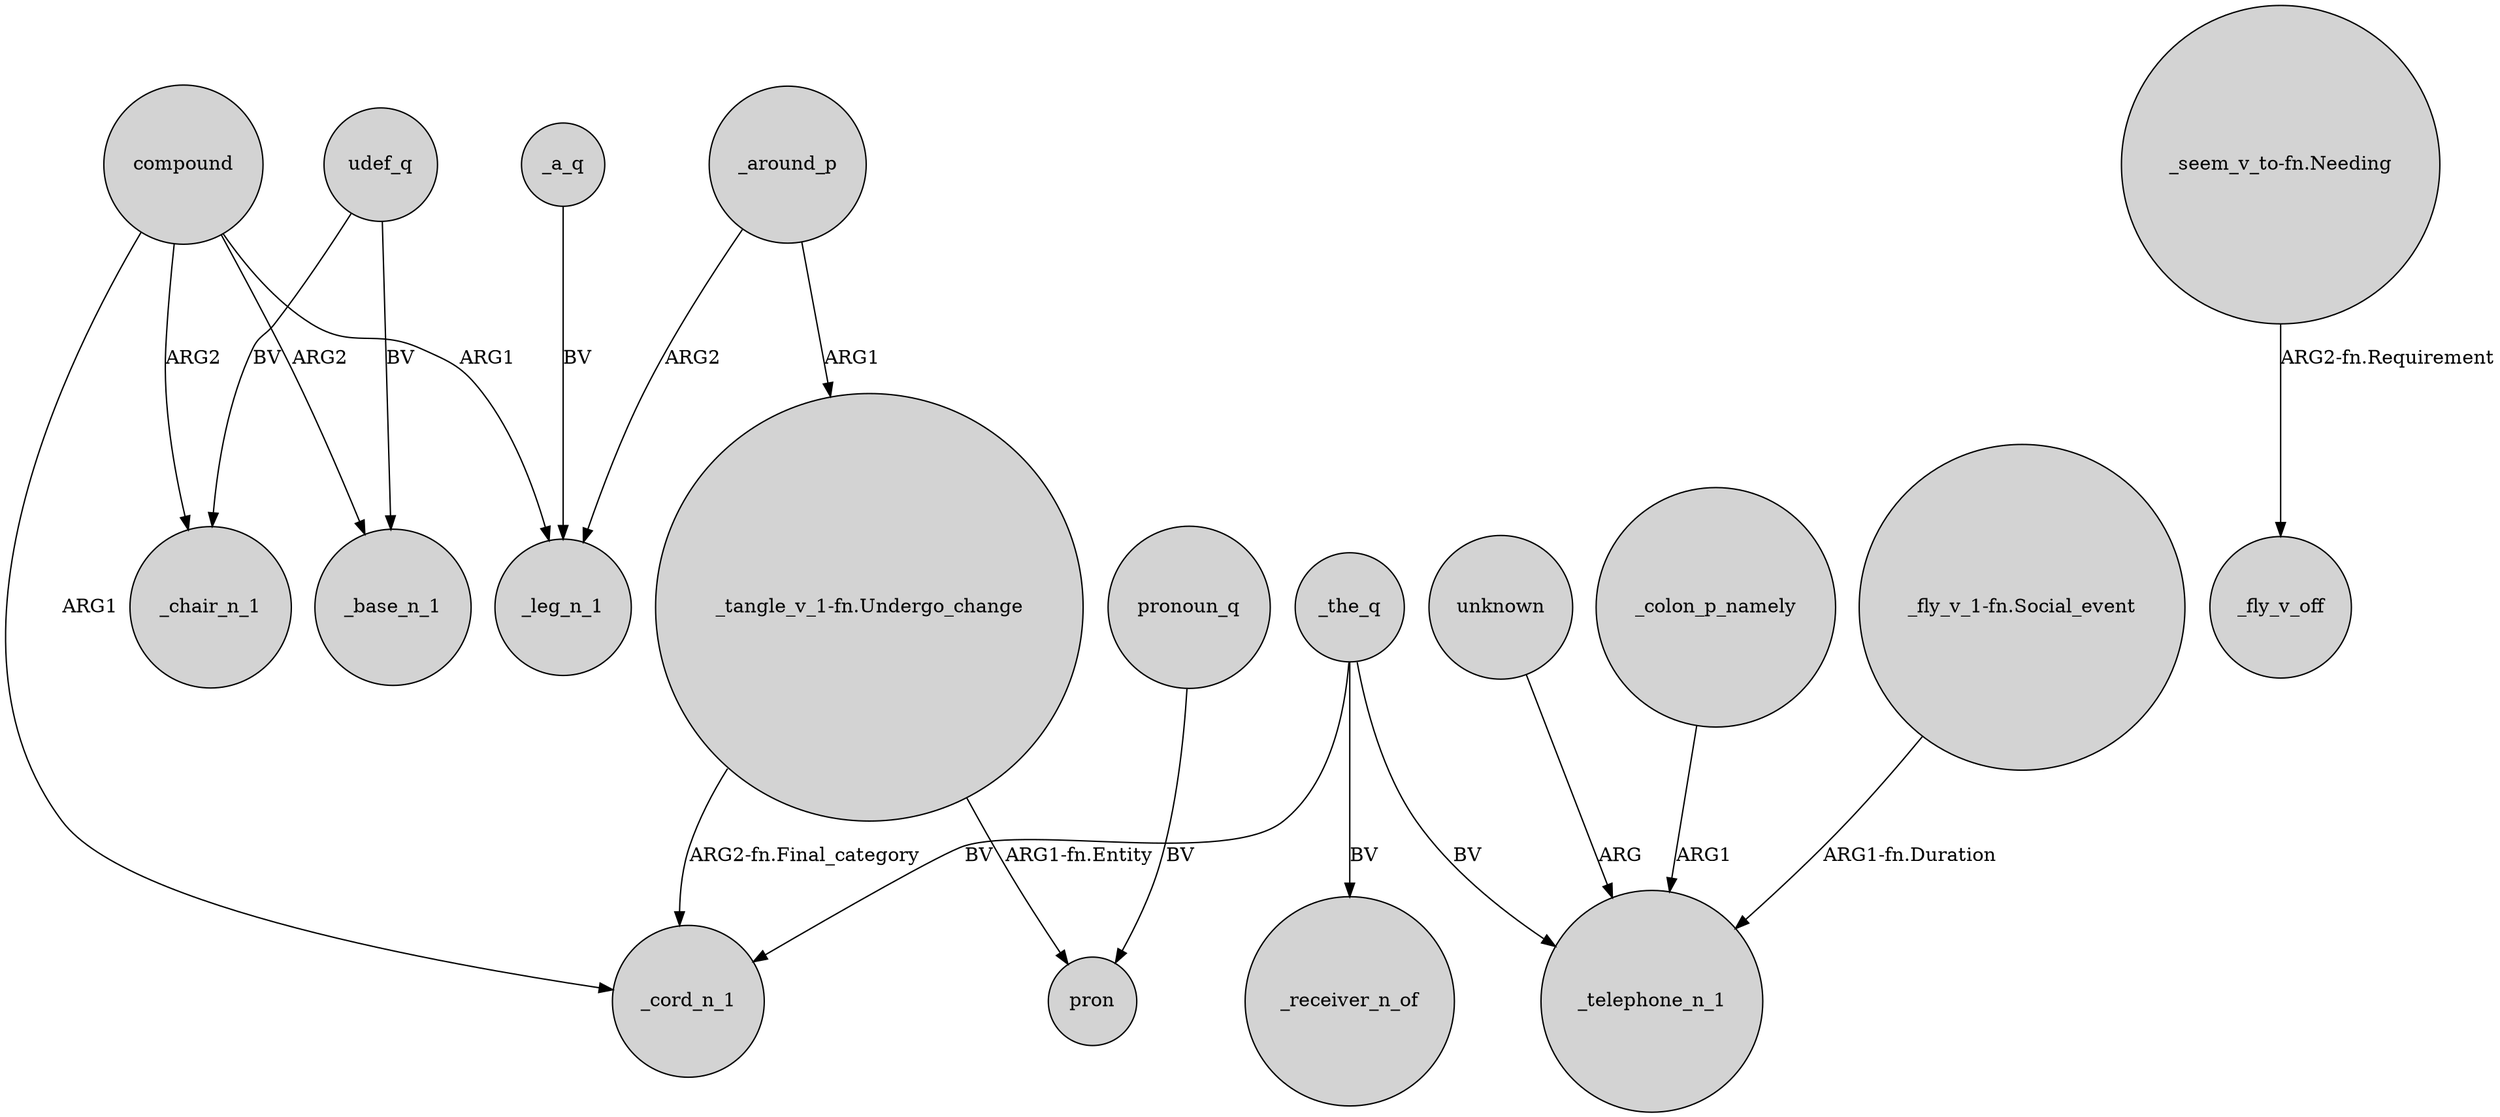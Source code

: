 digraph {
	node [shape=circle style=filled]
	_the_q -> _cord_n_1 [label=BV]
	compound -> _base_n_1 [label=ARG2]
	"_seem_v_to-fn.Needing" -> _fly_v_off [label="ARG2-fn.Requirement"]
	_around_p -> _leg_n_1 [label=ARG2]
	udef_q -> _chair_n_1 [label=BV]
	_the_q -> _telephone_n_1 [label=BV]
	pronoun_q -> pron [label=BV]
	compound -> _leg_n_1 [label=ARG1]
	"_tangle_v_1-fn.Undergo_change" -> _cord_n_1 [label="ARG2-fn.Final_category"]
	_the_q -> _receiver_n_of [label=BV]
	_around_p -> "_tangle_v_1-fn.Undergo_change" [label=ARG1]
	compound -> _cord_n_1 [label=ARG1]
	"_fly_v_1-fn.Social_event" -> _telephone_n_1 [label="ARG1-fn.Duration"]
	unknown -> _telephone_n_1 [label=ARG]
	_colon_p_namely -> _telephone_n_1 [label=ARG1]
	"_tangle_v_1-fn.Undergo_change" -> pron [label="ARG1-fn.Entity"]
	udef_q -> _base_n_1 [label=BV]
	_a_q -> _leg_n_1 [label=BV]
	compound -> _chair_n_1 [label=ARG2]
}

